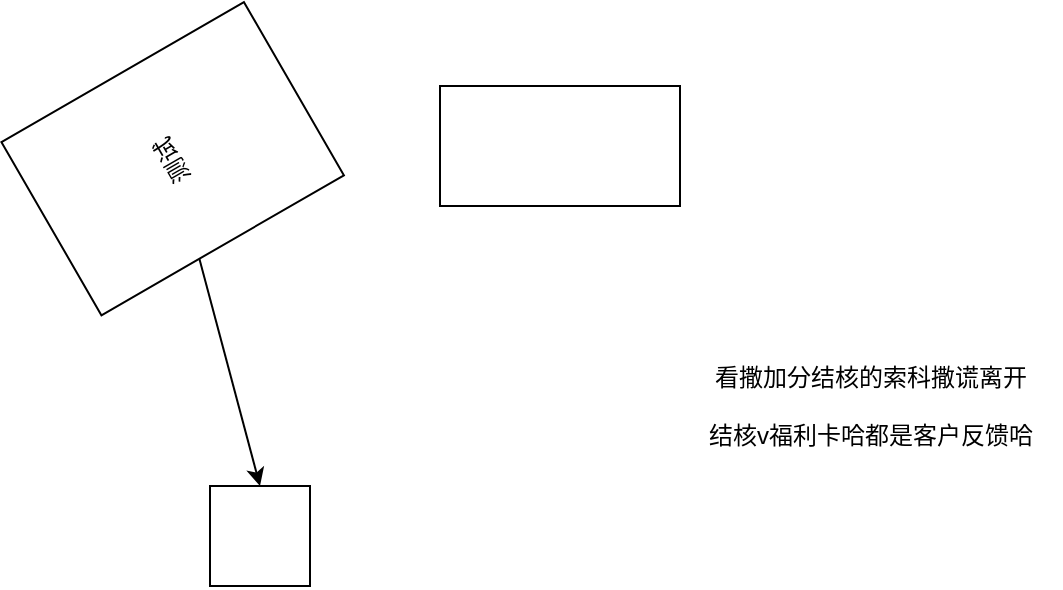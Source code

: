 <mxfile>
    <diagram id="bMqe-WIkVdIHHBa_BWCg" name="第 1 页">
        <mxGraphModel dx="1175" dy="460" grid="1" gridSize="10" guides="1" tooltips="1" connect="1" arrows="1" fold="1" page="1" pageScale="1" pageWidth="2339" pageHeight="3300" math="0" shadow="0">
            <root>
                <mxCell id="0"/>
                <mxCell id="1" parent="0"/>
                <mxCell id="4" style="edgeStyle=none;html=1;entryX=0.5;entryY=0;entryDx=0;entryDy=0;" parent="1" source="2" target="3" edge="1">
                    <mxGeometry relative="1" as="geometry"/>
                </mxCell>
                <mxCell id="2" value="测试" style="rounded=0;whiteSpace=wrap;html=1;rotation=-120;direction=south;" parent="1" vertex="1">
                    <mxGeometry x="246.34" y="76.34" width="100" height="140" as="geometry"/>
                </mxCell>
                <mxCell id="3" value="" style="whiteSpace=wrap;html=1;aspect=fixed;" parent="1" vertex="1">
                    <mxGeometry x="315" y="310" width="50" height="50" as="geometry"/>
                </mxCell>
                <mxCell id="6" value="" style="rounded=0;whiteSpace=wrap;html=1;" vertex="1" parent="1">
                    <mxGeometry x="430" y="110" width="120" height="60" as="geometry"/>
                </mxCell>
                <mxCell id="8" value="看撒加分结核的索科撒谎离开&lt;br&gt;&lt;br&gt;结核v福利卡哈都是客户反馈哈" style="text;html=1;align=center;verticalAlign=middle;resizable=0;points=[];autosize=1;strokeColor=none;fillColor=none;" vertex="1" parent="1">
                    <mxGeometry x="550" y="240" width="190" height="60" as="geometry"/>
                </mxCell>
            </root>
        </mxGraphModel>
    </diagram>
</mxfile>